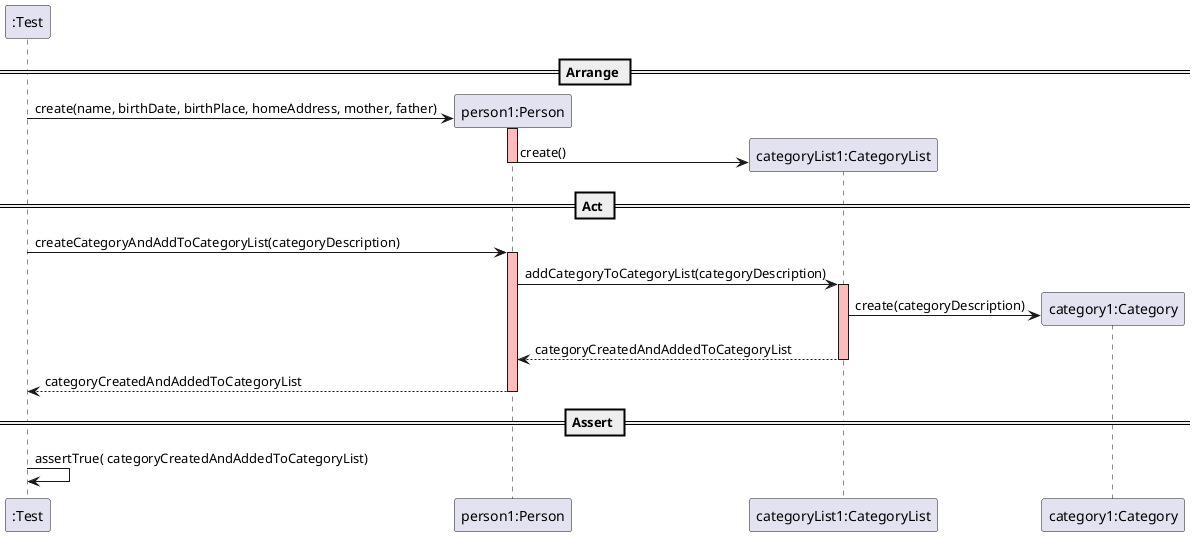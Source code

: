 @startuml
create ":Test"
== Arrange ==
create "person1:Person"
":Test" -> "person1:Person" : create(name, birthDate, birthPlace, homeAddress, mother, father)
activate "person1:Person" #FFBBBB
create "categoryList1:CategoryList"
"person1:Person" -> "categoryList1:CategoryList" :  create()
deactivate "person1:Person" #FFBBBB
== Act ==
":Test" -> "person1:Person" : createCategoryAndAddToCategoryList(categoryDescription)
activate "person1:Person" #FFBBBB
"person1:Person" -> "categoryList1:CategoryList" : addCategoryToCategoryList(categoryDescription)
activate "categoryList1:CategoryList" #FFBBBB
create "category1:Category"
"categoryList1:CategoryList" -> "category1:Category" : create(categoryDescription)
"categoryList1:CategoryList" --> "person1:Person" : categoryCreatedAndAddedToCategoryList
deactivate "categoryList1:CategoryList" #FFBBBB
"person1:Person" --> ":Test" :  categoryCreatedAndAddedToCategoryList
deactivate "person1:Person" #FFBBBB
== Assert ==
":Test" -> ":Test" : assertTrue( categoryCreatedAndAddedToCategoryList)
@enduml